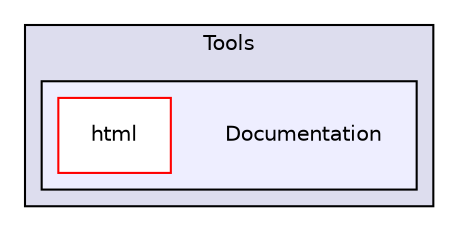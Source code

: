 digraph "PVR/SDK_3.4/Tools/Documentation" {
  compound=true
  node [ fontsize="10", fontname="Helvetica"];
  edge [ labelfontsize="10", labelfontname="Helvetica"];
  subgraph clusterdir_5222bd6691dac9df766f8a52293393a2 {
    graph [ bgcolor="#ddddee", pencolor="black", label="Tools" fontname="Helvetica", fontsize="10", URL="dir_5222bd6691dac9df766f8a52293393a2.html"]
  subgraph clusterdir_457fc4c536e88a868c5e3cf3374c775a {
    graph [ bgcolor="#eeeeff", pencolor="black", label="" URL="dir_457fc4c536e88a868c5e3cf3374c775a.html"];
    dir_457fc4c536e88a868c5e3cf3374c775a [shape=plaintext label="Documentation"];
    dir_05c8aa9c9ee99262995708bd34ae382d [shape=box label="html" color="red" fillcolor="white" style="filled" URL="dir_05c8aa9c9ee99262995708bd34ae382d.html"];
  }
  }
}
